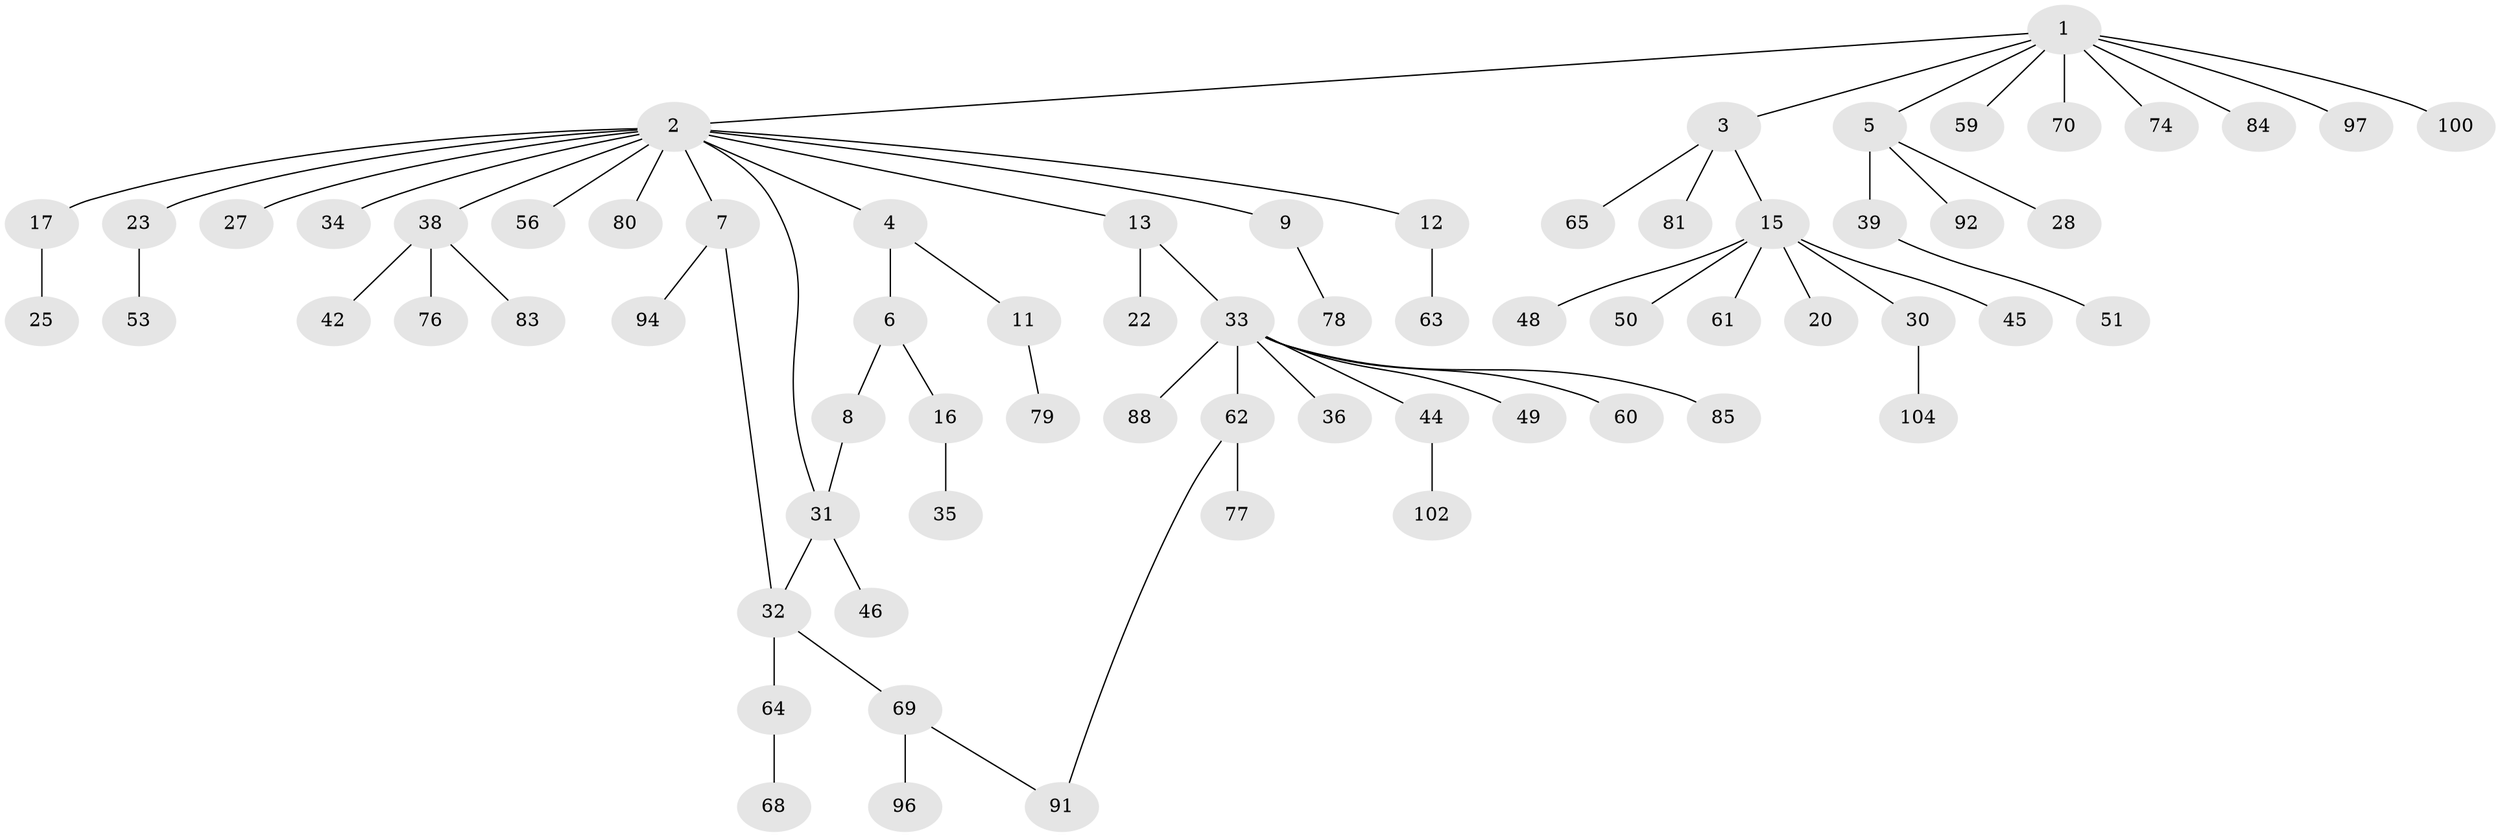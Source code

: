 // Generated by graph-tools (version 1.1) at 2025/23/03/03/25 07:23:50]
// undirected, 69 vertices, 71 edges
graph export_dot {
graph [start="1"]
  node [color=gray90,style=filled];
  1 [super="+18"];
  2 [super="+14"];
  3 [super="+67"];
  4 [super="+89"];
  5 [super="+10"];
  6 [super="+21"];
  7 [super="+26"];
  8 [super="+72"];
  9 [super="+29"];
  11 [super="+24"];
  12 [super="+19"];
  13 [super="+73"];
  15 [super="+43"];
  16 [super="+98"];
  17 [super="+101"];
  20 [super="+66"];
  22 [super="+86"];
  23 [super="+58"];
  25;
  27;
  28 [super="+95"];
  30 [super="+37"];
  31 [super="+103"];
  32 [super="+47"];
  33 [super="+54"];
  34 [super="+52"];
  35;
  36;
  38 [super="+40"];
  39 [super="+41"];
  42;
  44 [super="+82"];
  45 [super="+90"];
  46;
  48 [super="+57"];
  49 [super="+55"];
  50 [super="+93"];
  51;
  53;
  56;
  59 [super="+87"];
  60;
  61;
  62 [super="+75"];
  63;
  64 [super="+71"];
  65;
  68;
  69 [super="+99"];
  70;
  74;
  76;
  77;
  78;
  79;
  80;
  81;
  83;
  84;
  85;
  88;
  91;
  92;
  94;
  96;
  97;
  100;
  102;
  104;
  1 -- 2;
  1 -- 3;
  1 -- 5;
  1 -- 59;
  1 -- 70;
  1 -- 74;
  1 -- 97;
  1 -- 100;
  1 -- 84;
  2 -- 4;
  2 -- 7;
  2 -- 9;
  2 -- 12;
  2 -- 13;
  2 -- 17;
  2 -- 31;
  2 -- 34;
  2 -- 38;
  2 -- 56;
  2 -- 80;
  2 -- 27;
  2 -- 23;
  3 -- 15;
  3 -- 65;
  3 -- 81;
  4 -- 6;
  4 -- 11;
  5 -- 28;
  5 -- 39;
  5 -- 92;
  6 -- 8;
  6 -- 16;
  7 -- 32;
  7 -- 94;
  8 -- 31;
  9 -- 78;
  11 -- 79;
  12 -- 63;
  13 -- 22;
  13 -- 33;
  15 -- 20;
  15 -- 30;
  15 -- 45;
  15 -- 48;
  15 -- 50;
  15 -- 61;
  16 -- 35;
  17 -- 25;
  23 -- 53;
  30 -- 104;
  31 -- 46;
  31 -- 32;
  32 -- 64;
  32 -- 69;
  33 -- 36;
  33 -- 44;
  33 -- 49;
  33 -- 60;
  33 -- 62;
  33 -- 85;
  33 -- 88;
  38 -- 83;
  38 -- 42;
  38 -- 76;
  39 -- 51;
  44 -- 102;
  62 -- 77;
  62 -- 91;
  64 -- 68;
  69 -- 96;
  69 -- 91;
}
